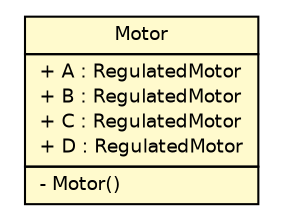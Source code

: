 #!/usr/local/bin/dot
#
# Class diagram 
# Generated by UMLGraph version R5_6-24-gf6e263 (http://www.umlgraph.org/)
#

digraph G {
	edge [fontname="Helvetica",fontsize=10,labelfontname="Helvetica",labelfontsize=10];
	node [fontname="Helvetica",fontsize=10,shape=plaintext];
	nodesep=0.25;
	ranksep=0.5;
	// ev3dev.actuators.lego.motors.Motor
	c2137 [label=<<table title="ev3dev.actuators.lego.motors.Motor" border="0" cellborder="1" cellspacing="0" cellpadding="2" port="p" bgcolor="lemonChiffon" href="./Motor.html">
		<tr><td><table border="0" cellspacing="0" cellpadding="1">
<tr><td align="center" balign="center"> Motor </td></tr>
		</table></td></tr>
		<tr><td><table border="0" cellspacing="0" cellpadding="1">
<tr><td align="left" balign="left"> + A : RegulatedMotor </td></tr>
<tr><td align="left" balign="left"> + B : RegulatedMotor </td></tr>
<tr><td align="left" balign="left"> + C : RegulatedMotor </td></tr>
<tr><td align="left" balign="left"> + D : RegulatedMotor </td></tr>
		</table></td></tr>
		<tr><td><table border="0" cellspacing="0" cellpadding="1">
<tr><td align="left" balign="left"> - Motor() </td></tr>
		</table></td></tr>
		</table>>, URL="./Motor.html", fontname="Helvetica", fontcolor="black", fontsize=9.0];
}

